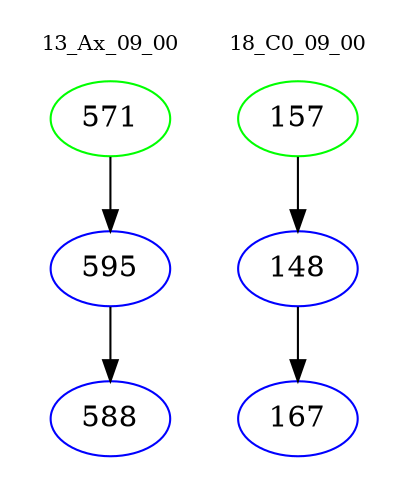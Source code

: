digraph{
subgraph cluster_0 {
color = white
label = "13_Ax_09_00";
fontsize=10;
T0_571 [label="571", color="green"]
T0_571 -> T0_595 [color="black"]
T0_595 [label="595", color="blue"]
T0_595 -> T0_588 [color="black"]
T0_588 [label="588", color="blue"]
}
subgraph cluster_1 {
color = white
label = "18_C0_09_00";
fontsize=10;
T1_157 [label="157", color="green"]
T1_157 -> T1_148 [color="black"]
T1_148 [label="148", color="blue"]
T1_148 -> T1_167 [color="black"]
T1_167 [label="167", color="blue"]
}
}
